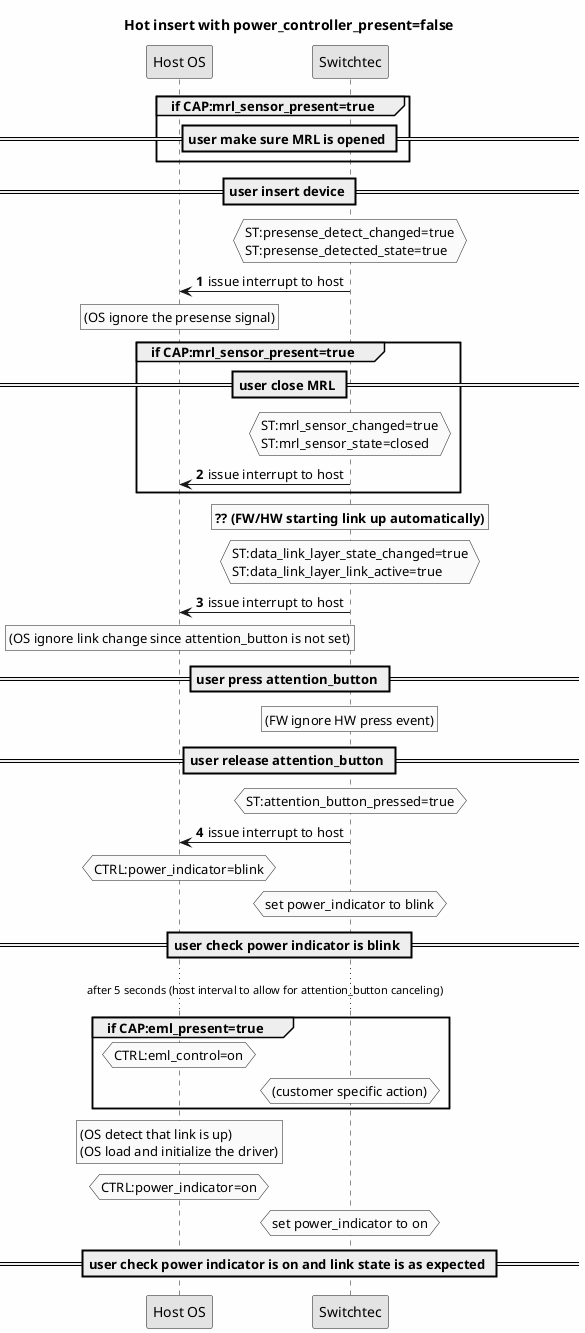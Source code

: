 @startuml
skinparam monochrome true
skinparam backgroundcolor #fefefe
skinparam defaultfontname tahoma
scale 1

participant "Host OS" as h
participant "Switchtec" as s

title Hot insert with power_controller_present=false
autonumber

group if CAP:mrl_sensor_present=true
== user make sure MRL is opened ==
end
== user insert device ==

hnote over s
	ST:presense_detect_changed=true
	ST:presense_detected_state=true
end hnote
h<-s: issue interrupt to host

rnote over h
	(OS ignore the presense signal)
end rnote

group if CAP:mrl_sensor_present=true
== user close MRL ==
	hnote over s
		ST:mrl_sensor_changed=true
		ST:mrl_sensor_state=closed
	end hnote
	h<-s: issue interrupt to host
end

rnote over s
	**?? (FW/HW starting link up automatically)**
end rnote
hnote over s
	ST:data_link_layer_state_changed=true
	ST:data_link_layer_link_active=true
end hnote
h<-s: issue interrupt to host
rnote over h
	(OS ignore link change since attention_button is not set)
end rnote

== user press attention_button ==
rnote over s
	(FW ignore HW press event)
end rnote
== user release attention_button ==
hnote over s
	ST:attention_button_pressed=true
end hnote
h<-s: issue interrupt to host

hnote over h
	CTRL:power_indicator=blink
end hnote
hnote over s
	set power_indicator to blink
end hnote

== user check power indicator is blink ==
... after 5 seconds (host interval to allow for attention_button canceling) ...

group if CAP:eml_present=true
hnote over h
	CTRL:eml_control=on
end hnote
hnote over s
	(customer specific action)
end hnote
end

rnote over h
	(OS detect that link is up)
	(OS load and initialize the driver)
end rnote


hnote over h
	CTRL:power_indicator=on
end hnote
hnote over s
	set power_indicator to on
end hnote

== user check power indicator is on and link state is as expected ==

@enduml
